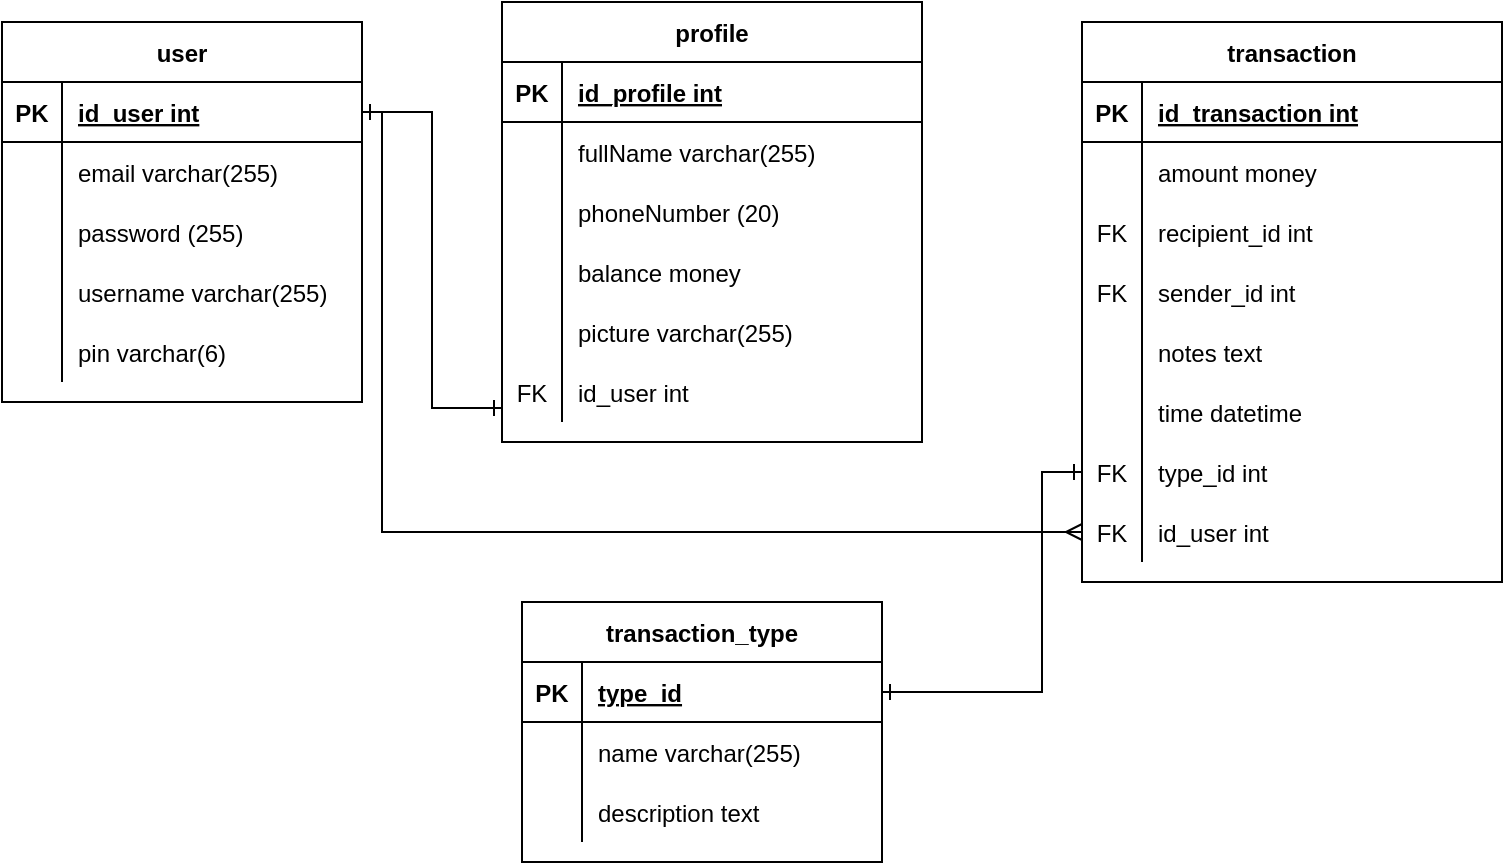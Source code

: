 <mxfile version="20.0.3" type="device"><diagram id="qC_JnfVyUMF0TdlM4Sqn" name="Page-1"><mxGraphModel dx="1695" dy="482" grid="1" gridSize="10" guides="1" tooltips="1" connect="1" arrows="1" fold="1" page="1" pageScale="1" pageWidth="827" pageHeight="1169" math="0" shadow="0"><root><mxCell id="0"/><mxCell id="1" parent="0"/><mxCell id="MFpwhaqTwPsRYEljuMsT-1" value="user" style="shape=table;startSize=30;container=1;collapsible=1;childLayout=tableLayout;fixedRows=1;rowLines=0;fontStyle=1;align=center;resizeLast=1;" parent="1" vertex="1"><mxGeometry x="-280" y="130" width="180" height="190" as="geometry"/></mxCell><mxCell id="MFpwhaqTwPsRYEljuMsT-2" value="" style="shape=tableRow;horizontal=0;startSize=0;swimlaneHead=0;swimlaneBody=0;fillColor=none;collapsible=0;dropTarget=0;points=[[0,0.5],[1,0.5]];portConstraint=eastwest;top=0;left=0;right=0;bottom=1;" parent="MFpwhaqTwPsRYEljuMsT-1" vertex="1"><mxGeometry y="30" width="180" height="30" as="geometry"/></mxCell><mxCell id="MFpwhaqTwPsRYEljuMsT-3" value="PK" style="shape=partialRectangle;connectable=0;fillColor=none;top=0;left=0;bottom=0;right=0;fontStyle=1;overflow=hidden;" parent="MFpwhaqTwPsRYEljuMsT-2" vertex="1"><mxGeometry width="30" height="30" as="geometry"><mxRectangle width="30" height="30" as="alternateBounds"/></mxGeometry></mxCell><mxCell id="MFpwhaqTwPsRYEljuMsT-4" value="id_user int" style="shape=partialRectangle;connectable=0;fillColor=none;top=0;left=0;bottom=0;right=0;align=left;spacingLeft=6;fontStyle=5;overflow=hidden;" parent="MFpwhaqTwPsRYEljuMsT-2" vertex="1"><mxGeometry x="30" width="150" height="30" as="geometry"><mxRectangle width="150" height="30" as="alternateBounds"/></mxGeometry></mxCell><mxCell id="MFpwhaqTwPsRYEljuMsT-5" value="" style="shape=tableRow;horizontal=0;startSize=0;swimlaneHead=0;swimlaneBody=0;fillColor=none;collapsible=0;dropTarget=0;points=[[0,0.5],[1,0.5]];portConstraint=eastwest;top=0;left=0;right=0;bottom=0;" parent="MFpwhaqTwPsRYEljuMsT-1" vertex="1"><mxGeometry y="60" width="180" height="30" as="geometry"/></mxCell><mxCell id="MFpwhaqTwPsRYEljuMsT-6" value="" style="shape=partialRectangle;connectable=0;fillColor=none;top=0;left=0;bottom=0;right=0;editable=1;overflow=hidden;" parent="MFpwhaqTwPsRYEljuMsT-5" vertex="1"><mxGeometry width="30" height="30" as="geometry"><mxRectangle width="30" height="30" as="alternateBounds"/></mxGeometry></mxCell><mxCell id="MFpwhaqTwPsRYEljuMsT-7" value="email varchar(255)" style="shape=partialRectangle;connectable=0;fillColor=none;top=0;left=0;bottom=0;right=0;align=left;spacingLeft=6;overflow=hidden;" parent="MFpwhaqTwPsRYEljuMsT-5" vertex="1"><mxGeometry x="30" width="150" height="30" as="geometry"><mxRectangle width="150" height="30" as="alternateBounds"/></mxGeometry></mxCell><mxCell id="MFpwhaqTwPsRYEljuMsT-8" value="" style="shape=tableRow;horizontal=0;startSize=0;swimlaneHead=0;swimlaneBody=0;fillColor=none;collapsible=0;dropTarget=0;points=[[0,0.5],[1,0.5]];portConstraint=eastwest;top=0;left=0;right=0;bottom=0;" parent="MFpwhaqTwPsRYEljuMsT-1" vertex="1"><mxGeometry y="90" width="180" height="30" as="geometry"/></mxCell><mxCell id="MFpwhaqTwPsRYEljuMsT-9" value="" style="shape=partialRectangle;connectable=0;fillColor=none;top=0;left=0;bottom=0;right=0;editable=1;overflow=hidden;" parent="MFpwhaqTwPsRYEljuMsT-8" vertex="1"><mxGeometry width="30" height="30" as="geometry"><mxRectangle width="30" height="30" as="alternateBounds"/></mxGeometry></mxCell><mxCell id="MFpwhaqTwPsRYEljuMsT-10" value="password (255)" style="shape=partialRectangle;connectable=0;fillColor=none;top=0;left=0;bottom=0;right=0;align=left;spacingLeft=6;overflow=hidden;" parent="MFpwhaqTwPsRYEljuMsT-8" vertex="1"><mxGeometry x="30" width="150" height="30" as="geometry"><mxRectangle width="150" height="30" as="alternateBounds"/></mxGeometry></mxCell><mxCell id="MFpwhaqTwPsRYEljuMsT-11" value="" style="shape=tableRow;horizontal=0;startSize=0;swimlaneHead=0;swimlaneBody=0;fillColor=none;collapsible=0;dropTarget=0;points=[[0,0.5],[1,0.5]];portConstraint=eastwest;top=0;left=0;right=0;bottom=0;" parent="MFpwhaqTwPsRYEljuMsT-1" vertex="1"><mxGeometry y="120" width="180" height="30" as="geometry"/></mxCell><mxCell id="MFpwhaqTwPsRYEljuMsT-12" value="" style="shape=partialRectangle;connectable=0;fillColor=none;top=0;left=0;bottom=0;right=0;editable=1;overflow=hidden;" parent="MFpwhaqTwPsRYEljuMsT-11" vertex="1"><mxGeometry width="30" height="30" as="geometry"><mxRectangle width="30" height="30" as="alternateBounds"/></mxGeometry></mxCell><mxCell id="MFpwhaqTwPsRYEljuMsT-13" value="username varchar(255)" style="shape=partialRectangle;connectable=0;fillColor=none;top=0;left=0;bottom=0;right=0;align=left;spacingLeft=6;overflow=hidden;" parent="MFpwhaqTwPsRYEljuMsT-11" vertex="1"><mxGeometry x="30" width="150" height="30" as="geometry"><mxRectangle width="150" height="30" as="alternateBounds"/></mxGeometry></mxCell><mxCell id="MFpwhaqTwPsRYEljuMsT-14" value="" style="shape=tableRow;horizontal=0;startSize=0;swimlaneHead=0;swimlaneBody=0;fillColor=none;collapsible=0;dropTarget=0;points=[[0,0.5],[1,0.5]];portConstraint=eastwest;top=0;left=0;right=0;bottom=0;" parent="MFpwhaqTwPsRYEljuMsT-1" vertex="1"><mxGeometry y="150" width="180" height="30" as="geometry"/></mxCell><mxCell id="MFpwhaqTwPsRYEljuMsT-15" value="" style="shape=partialRectangle;connectable=0;fillColor=none;top=0;left=0;bottom=0;right=0;editable=1;overflow=hidden;" parent="MFpwhaqTwPsRYEljuMsT-14" vertex="1"><mxGeometry width="30" height="30" as="geometry"><mxRectangle width="30" height="30" as="alternateBounds"/></mxGeometry></mxCell><mxCell id="MFpwhaqTwPsRYEljuMsT-16" value="pin varchar(6)" style="shape=partialRectangle;connectable=0;fillColor=none;top=0;left=0;bottom=0;right=0;align=left;spacingLeft=6;overflow=hidden;" parent="MFpwhaqTwPsRYEljuMsT-14" vertex="1"><mxGeometry x="30" width="150" height="30" as="geometry"><mxRectangle width="150" height="30" as="alternateBounds"/></mxGeometry></mxCell><mxCell id="MFpwhaqTwPsRYEljuMsT-17" value="profile" style="shape=table;startSize=30;container=1;collapsible=1;childLayout=tableLayout;fixedRows=1;rowLines=0;fontStyle=1;align=center;resizeLast=1;" parent="1" vertex="1"><mxGeometry x="-30" y="120" width="210" height="220" as="geometry"/></mxCell><mxCell id="MFpwhaqTwPsRYEljuMsT-18" value="" style="shape=tableRow;horizontal=0;startSize=0;swimlaneHead=0;swimlaneBody=0;fillColor=none;collapsible=0;dropTarget=0;points=[[0,0.5],[1,0.5]];portConstraint=eastwest;top=0;left=0;right=0;bottom=1;" parent="MFpwhaqTwPsRYEljuMsT-17" vertex="1"><mxGeometry y="30" width="210" height="30" as="geometry"/></mxCell><mxCell id="MFpwhaqTwPsRYEljuMsT-19" value="PK" style="shape=partialRectangle;connectable=0;fillColor=none;top=0;left=0;bottom=0;right=0;fontStyle=1;overflow=hidden;" parent="MFpwhaqTwPsRYEljuMsT-18" vertex="1"><mxGeometry width="30" height="30" as="geometry"><mxRectangle width="30" height="30" as="alternateBounds"/></mxGeometry></mxCell><mxCell id="MFpwhaqTwPsRYEljuMsT-20" value="id_profile int" style="shape=partialRectangle;connectable=0;fillColor=none;top=0;left=0;bottom=0;right=0;align=left;spacingLeft=6;fontStyle=5;overflow=hidden;" parent="MFpwhaqTwPsRYEljuMsT-18" vertex="1"><mxGeometry x="30" width="180" height="30" as="geometry"><mxRectangle width="180" height="30" as="alternateBounds"/></mxGeometry></mxCell><mxCell id="MFpwhaqTwPsRYEljuMsT-21" value="" style="shape=tableRow;horizontal=0;startSize=0;swimlaneHead=0;swimlaneBody=0;fillColor=none;collapsible=0;dropTarget=0;points=[[0,0.5],[1,0.5]];portConstraint=eastwest;top=0;left=0;right=0;bottom=0;" parent="MFpwhaqTwPsRYEljuMsT-17" vertex="1"><mxGeometry y="60" width="210" height="30" as="geometry"/></mxCell><mxCell id="MFpwhaqTwPsRYEljuMsT-22" value="" style="shape=partialRectangle;connectable=0;fillColor=none;top=0;left=0;bottom=0;right=0;editable=1;overflow=hidden;" parent="MFpwhaqTwPsRYEljuMsT-21" vertex="1"><mxGeometry width="30" height="30" as="geometry"><mxRectangle width="30" height="30" as="alternateBounds"/></mxGeometry></mxCell><mxCell id="MFpwhaqTwPsRYEljuMsT-23" value="fullName varchar(255)" style="shape=partialRectangle;connectable=0;fillColor=none;top=0;left=0;bottom=0;right=0;align=left;spacingLeft=6;overflow=hidden;" parent="MFpwhaqTwPsRYEljuMsT-21" vertex="1"><mxGeometry x="30" width="180" height="30" as="geometry"><mxRectangle width="180" height="30" as="alternateBounds"/></mxGeometry></mxCell><mxCell id="MFpwhaqTwPsRYEljuMsT-24" value="" style="shape=tableRow;horizontal=0;startSize=0;swimlaneHead=0;swimlaneBody=0;fillColor=none;collapsible=0;dropTarget=0;points=[[0,0.5],[1,0.5]];portConstraint=eastwest;top=0;left=0;right=0;bottom=0;" parent="MFpwhaqTwPsRYEljuMsT-17" vertex="1"><mxGeometry y="90" width="210" height="30" as="geometry"/></mxCell><mxCell id="MFpwhaqTwPsRYEljuMsT-25" value="" style="shape=partialRectangle;connectable=0;fillColor=none;top=0;left=0;bottom=0;right=0;editable=1;overflow=hidden;" parent="MFpwhaqTwPsRYEljuMsT-24" vertex="1"><mxGeometry width="30" height="30" as="geometry"><mxRectangle width="30" height="30" as="alternateBounds"/></mxGeometry></mxCell><mxCell id="MFpwhaqTwPsRYEljuMsT-26" value="phoneNumber (20)" style="shape=partialRectangle;connectable=0;fillColor=none;top=0;left=0;bottom=0;right=0;align=left;spacingLeft=6;overflow=hidden;" parent="MFpwhaqTwPsRYEljuMsT-24" vertex="1"><mxGeometry x="30" width="180" height="30" as="geometry"><mxRectangle width="180" height="30" as="alternateBounds"/></mxGeometry></mxCell><mxCell id="MFpwhaqTwPsRYEljuMsT-27" value="" style="shape=tableRow;horizontal=0;startSize=0;swimlaneHead=0;swimlaneBody=0;fillColor=none;collapsible=0;dropTarget=0;points=[[0,0.5],[1,0.5]];portConstraint=eastwest;top=0;left=0;right=0;bottom=0;" parent="MFpwhaqTwPsRYEljuMsT-17" vertex="1"><mxGeometry y="120" width="210" height="30" as="geometry"/></mxCell><mxCell id="MFpwhaqTwPsRYEljuMsT-28" value="" style="shape=partialRectangle;connectable=0;fillColor=none;top=0;left=0;bottom=0;right=0;editable=1;overflow=hidden;" parent="MFpwhaqTwPsRYEljuMsT-27" vertex="1"><mxGeometry width="30" height="30" as="geometry"><mxRectangle width="30" height="30" as="alternateBounds"/></mxGeometry></mxCell><mxCell id="MFpwhaqTwPsRYEljuMsT-29" value="balance money" style="shape=partialRectangle;connectable=0;fillColor=none;top=0;left=0;bottom=0;right=0;align=left;spacingLeft=6;overflow=hidden;" parent="MFpwhaqTwPsRYEljuMsT-27" vertex="1"><mxGeometry x="30" width="180" height="30" as="geometry"><mxRectangle width="180" height="30" as="alternateBounds"/></mxGeometry></mxCell><mxCell id="MFpwhaqTwPsRYEljuMsT-30" value="" style="shape=tableRow;horizontal=0;startSize=0;swimlaneHead=0;swimlaneBody=0;fillColor=none;collapsible=0;dropTarget=0;points=[[0,0.5],[1,0.5]];portConstraint=eastwest;top=0;left=0;right=0;bottom=0;" parent="MFpwhaqTwPsRYEljuMsT-17" vertex="1"><mxGeometry y="150" width="210" height="30" as="geometry"/></mxCell><mxCell id="MFpwhaqTwPsRYEljuMsT-31" value="" style="shape=partialRectangle;connectable=0;fillColor=none;top=0;left=0;bottom=0;right=0;editable=1;overflow=hidden;" parent="MFpwhaqTwPsRYEljuMsT-30" vertex="1"><mxGeometry width="30" height="30" as="geometry"><mxRectangle width="30" height="30" as="alternateBounds"/></mxGeometry></mxCell><mxCell id="MFpwhaqTwPsRYEljuMsT-32" value="picture varchar(255)" style="shape=partialRectangle;connectable=0;fillColor=none;top=0;left=0;bottom=0;right=0;align=left;spacingLeft=6;overflow=hidden;" parent="MFpwhaqTwPsRYEljuMsT-30" vertex="1"><mxGeometry x="30" width="180" height="30" as="geometry"><mxRectangle width="180" height="30" as="alternateBounds"/></mxGeometry></mxCell><mxCell id="MFpwhaqTwPsRYEljuMsT-58" value="" style="shape=tableRow;horizontal=0;startSize=0;swimlaneHead=0;swimlaneBody=0;fillColor=none;collapsible=0;dropTarget=0;points=[[0,0.5],[1,0.5]];portConstraint=eastwest;top=0;left=0;right=0;bottom=0;" parent="MFpwhaqTwPsRYEljuMsT-17" vertex="1"><mxGeometry y="180" width="210" height="30" as="geometry"/></mxCell><mxCell id="MFpwhaqTwPsRYEljuMsT-59" value="FK" style="shape=partialRectangle;connectable=0;fillColor=none;top=0;left=0;bottom=0;right=0;editable=1;overflow=hidden;" parent="MFpwhaqTwPsRYEljuMsT-58" vertex="1"><mxGeometry width="30" height="30" as="geometry"><mxRectangle width="30" height="30" as="alternateBounds"/></mxGeometry></mxCell><mxCell id="MFpwhaqTwPsRYEljuMsT-60" value="id_user int" style="shape=partialRectangle;connectable=0;fillColor=none;top=0;left=0;bottom=0;right=0;align=left;spacingLeft=6;overflow=hidden;" parent="MFpwhaqTwPsRYEljuMsT-58" vertex="1"><mxGeometry x="30" width="180" height="30" as="geometry"><mxRectangle width="180" height="30" as="alternateBounds"/></mxGeometry></mxCell><mxCell id="MFpwhaqTwPsRYEljuMsT-33" value="transaction" style="shape=table;startSize=30;container=1;collapsible=1;childLayout=tableLayout;fixedRows=1;rowLines=0;fontStyle=1;align=center;resizeLast=1;" parent="1" vertex="1"><mxGeometry x="260" y="130" width="210" height="280" as="geometry"/></mxCell><mxCell id="MFpwhaqTwPsRYEljuMsT-34" value="" style="shape=tableRow;horizontal=0;startSize=0;swimlaneHead=0;swimlaneBody=0;fillColor=none;collapsible=0;dropTarget=0;points=[[0,0.5],[1,0.5]];portConstraint=eastwest;top=0;left=0;right=0;bottom=1;" parent="MFpwhaqTwPsRYEljuMsT-33" vertex="1"><mxGeometry y="30" width="210" height="30" as="geometry"/></mxCell><mxCell id="MFpwhaqTwPsRYEljuMsT-35" value="PK" style="shape=partialRectangle;connectable=0;fillColor=none;top=0;left=0;bottom=0;right=0;fontStyle=1;overflow=hidden;" parent="MFpwhaqTwPsRYEljuMsT-34" vertex="1"><mxGeometry width="30" height="30" as="geometry"><mxRectangle width="30" height="30" as="alternateBounds"/></mxGeometry></mxCell><mxCell id="MFpwhaqTwPsRYEljuMsT-36" value="id_transaction int" style="shape=partialRectangle;connectable=0;fillColor=none;top=0;left=0;bottom=0;right=0;align=left;spacingLeft=6;fontStyle=5;overflow=hidden;" parent="MFpwhaqTwPsRYEljuMsT-34" vertex="1"><mxGeometry x="30" width="180" height="30" as="geometry"><mxRectangle width="180" height="30" as="alternateBounds"/></mxGeometry></mxCell><mxCell id="MFpwhaqTwPsRYEljuMsT-37" value="" style="shape=tableRow;horizontal=0;startSize=0;swimlaneHead=0;swimlaneBody=0;fillColor=none;collapsible=0;dropTarget=0;points=[[0,0.5],[1,0.5]];portConstraint=eastwest;top=0;left=0;right=0;bottom=0;" parent="MFpwhaqTwPsRYEljuMsT-33" vertex="1"><mxGeometry y="60" width="210" height="30" as="geometry"/></mxCell><mxCell id="MFpwhaqTwPsRYEljuMsT-38" value="" style="shape=partialRectangle;connectable=0;fillColor=none;top=0;left=0;bottom=0;right=0;editable=1;overflow=hidden;" parent="MFpwhaqTwPsRYEljuMsT-37" vertex="1"><mxGeometry width="30" height="30" as="geometry"><mxRectangle width="30" height="30" as="alternateBounds"/></mxGeometry></mxCell><mxCell id="MFpwhaqTwPsRYEljuMsT-39" value="amount money" style="shape=partialRectangle;connectable=0;fillColor=none;top=0;left=0;bottom=0;right=0;align=left;spacingLeft=6;overflow=hidden;" parent="MFpwhaqTwPsRYEljuMsT-37" vertex="1"><mxGeometry x="30" width="180" height="30" as="geometry"><mxRectangle width="180" height="30" as="alternateBounds"/></mxGeometry></mxCell><mxCell id="MFpwhaqTwPsRYEljuMsT-40" value="" style="shape=tableRow;horizontal=0;startSize=0;swimlaneHead=0;swimlaneBody=0;fillColor=none;collapsible=0;dropTarget=0;points=[[0,0.5],[1,0.5]];portConstraint=eastwest;top=0;left=0;right=0;bottom=0;" parent="MFpwhaqTwPsRYEljuMsT-33" vertex="1"><mxGeometry y="90" width="210" height="30" as="geometry"/></mxCell><mxCell id="MFpwhaqTwPsRYEljuMsT-41" value="FK" style="shape=partialRectangle;connectable=0;fillColor=none;top=0;left=0;bottom=0;right=0;editable=1;overflow=hidden;" parent="MFpwhaqTwPsRYEljuMsT-40" vertex="1"><mxGeometry width="30" height="30" as="geometry"><mxRectangle width="30" height="30" as="alternateBounds"/></mxGeometry></mxCell><mxCell id="MFpwhaqTwPsRYEljuMsT-42" value="recipient_id int" style="shape=partialRectangle;connectable=0;fillColor=none;top=0;left=0;bottom=0;right=0;align=left;spacingLeft=6;overflow=hidden;" parent="MFpwhaqTwPsRYEljuMsT-40" vertex="1"><mxGeometry x="30" width="180" height="30" as="geometry"><mxRectangle width="180" height="30" as="alternateBounds"/></mxGeometry></mxCell><mxCell id="MFpwhaqTwPsRYEljuMsT-43" value="" style="shape=tableRow;horizontal=0;startSize=0;swimlaneHead=0;swimlaneBody=0;fillColor=none;collapsible=0;dropTarget=0;points=[[0,0.5],[1,0.5]];portConstraint=eastwest;top=0;left=0;right=0;bottom=0;" parent="MFpwhaqTwPsRYEljuMsT-33" vertex="1"><mxGeometry y="120" width="210" height="30" as="geometry"/></mxCell><mxCell id="MFpwhaqTwPsRYEljuMsT-44" value="FK" style="shape=partialRectangle;connectable=0;fillColor=none;top=0;left=0;bottom=0;right=0;editable=1;overflow=hidden;" parent="MFpwhaqTwPsRYEljuMsT-43" vertex="1"><mxGeometry width="30" height="30" as="geometry"><mxRectangle width="30" height="30" as="alternateBounds"/></mxGeometry></mxCell><mxCell id="MFpwhaqTwPsRYEljuMsT-45" value="sender_id int" style="shape=partialRectangle;connectable=0;fillColor=none;top=0;left=0;bottom=0;right=0;align=left;spacingLeft=6;overflow=hidden;" parent="MFpwhaqTwPsRYEljuMsT-43" vertex="1"><mxGeometry x="30" width="180" height="30" as="geometry"><mxRectangle width="180" height="30" as="alternateBounds"/></mxGeometry></mxCell><mxCell id="MFpwhaqTwPsRYEljuMsT-46" value="" style="shape=tableRow;horizontal=0;startSize=0;swimlaneHead=0;swimlaneBody=0;fillColor=none;collapsible=0;dropTarget=0;points=[[0,0.5],[1,0.5]];portConstraint=eastwest;top=0;left=0;right=0;bottom=0;" parent="MFpwhaqTwPsRYEljuMsT-33" vertex="1"><mxGeometry y="150" width="210" height="30" as="geometry"/></mxCell><mxCell id="MFpwhaqTwPsRYEljuMsT-47" value="" style="shape=partialRectangle;connectable=0;fillColor=none;top=0;left=0;bottom=0;right=0;editable=1;overflow=hidden;" parent="MFpwhaqTwPsRYEljuMsT-46" vertex="1"><mxGeometry width="30" height="30" as="geometry"><mxRectangle width="30" height="30" as="alternateBounds"/></mxGeometry></mxCell><mxCell id="MFpwhaqTwPsRYEljuMsT-48" value="notes text" style="shape=partialRectangle;connectable=0;fillColor=none;top=0;left=0;bottom=0;right=0;align=left;spacingLeft=6;overflow=hidden;" parent="MFpwhaqTwPsRYEljuMsT-46" vertex="1"><mxGeometry x="30" width="180" height="30" as="geometry"><mxRectangle width="180" height="30" as="alternateBounds"/></mxGeometry></mxCell><mxCell id="MFpwhaqTwPsRYEljuMsT-49" value="" style="shape=tableRow;horizontal=0;startSize=0;swimlaneHead=0;swimlaneBody=0;fillColor=none;collapsible=0;dropTarget=0;points=[[0,0.5],[1,0.5]];portConstraint=eastwest;top=0;left=0;right=0;bottom=0;" parent="MFpwhaqTwPsRYEljuMsT-33" vertex="1"><mxGeometry y="180" width="210" height="30" as="geometry"/></mxCell><mxCell id="MFpwhaqTwPsRYEljuMsT-50" value="" style="shape=partialRectangle;connectable=0;fillColor=none;top=0;left=0;bottom=0;right=0;editable=1;overflow=hidden;" parent="MFpwhaqTwPsRYEljuMsT-49" vertex="1"><mxGeometry width="30" height="30" as="geometry"><mxRectangle width="30" height="30" as="alternateBounds"/></mxGeometry></mxCell><mxCell id="MFpwhaqTwPsRYEljuMsT-51" value="time datetime" style="shape=partialRectangle;connectable=0;fillColor=none;top=0;left=0;bottom=0;right=0;align=left;spacingLeft=6;overflow=hidden;" parent="MFpwhaqTwPsRYEljuMsT-49" vertex="1"><mxGeometry x="30" width="180" height="30" as="geometry"><mxRectangle width="180" height="30" as="alternateBounds"/></mxGeometry></mxCell><mxCell id="MFpwhaqTwPsRYEljuMsT-52" value="" style="shape=tableRow;horizontal=0;startSize=0;swimlaneHead=0;swimlaneBody=0;fillColor=none;collapsible=0;dropTarget=0;points=[[0,0.5],[1,0.5]];portConstraint=eastwest;top=0;left=0;right=0;bottom=0;" parent="MFpwhaqTwPsRYEljuMsT-33" vertex="1"><mxGeometry y="210" width="210" height="30" as="geometry"/></mxCell><mxCell id="MFpwhaqTwPsRYEljuMsT-53" value="FK" style="shape=partialRectangle;connectable=0;fillColor=none;top=0;left=0;bottom=0;right=0;editable=1;overflow=hidden;" parent="MFpwhaqTwPsRYEljuMsT-52" vertex="1"><mxGeometry width="30" height="30" as="geometry"><mxRectangle width="30" height="30" as="alternateBounds"/></mxGeometry></mxCell><mxCell id="MFpwhaqTwPsRYEljuMsT-54" value="type_id int" style="shape=partialRectangle;connectable=0;fillColor=none;top=0;left=0;bottom=0;right=0;align=left;spacingLeft=6;overflow=hidden;" parent="MFpwhaqTwPsRYEljuMsT-52" vertex="1"><mxGeometry x="30" width="180" height="30" as="geometry"><mxRectangle width="180" height="30" as="alternateBounds"/></mxGeometry></mxCell><mxCell id="MFpwhaqTwPsRYEljuMsT-55" value="" style="shape=tableRow;horizontal=0;startSize=0;swimlaneHead=0;swimlaneBody=0;fillColor=none;collapsible=0;dropTarget=0;points=[[0,0.5],[1,0.5]];portConstraint=eastwest;top=0;left=0;right=0;bottom=0;" parent="MFpwhaqTwPsRYEljuMsT-33" vertex="1"><mxGeometry y="240" width="210" height="30" as="geometry"/></mxCell><mxCell id="MFpwhaqTwPsRYEljuMsT-56" value="FK" style="shape=partialRectangle;connectable=0;fillColor=none;top=0;left=0;bottom=0;right=0;editable=1;overflow=hidden;" parent="MFpwhaqTwPsRYEljuMsT-55" vertex="1"><mxGeometry width="30" height="30" as="geometry"><mxRectangle width="30" height="30" as="alternateBounds"/></mxGeometry></mxCell><mxCell id="MFpwhaqTwPsRYEljuMsT-57" value="id_user int" style="shape=partialRectangle;connectable=0;fillColor=none;top=0;left=0;bottom=0;right=0;align=left;spacingLeft=6;overflow=hidden;" parent="MFpwhaqTwPsRYEljuMsT-55" vertex="1"><mxGeometry x="30" width="180" height="30" as="geometry"><mxRectangle width="180" height="30" as="alternateBounds"/></mxGeometry></mxCell><mxCell id="MFpwhaqTwPsRYEljuMsT-61" value="transaction_type" style="shape=table;startSize=30;container=1;collapsible=1;childLayout=tableLayout;fixedRows=1;rowLines=0;fontStyle=1;align=center;resizeLast=1;" parent="1" vertex="1"><mxGeometry x="-20" y="420" width="180" height="130" as="geometry"/></mxCell><mxCell id="MFpwhaqTwPsRYEljuMsT-62" value="" style="shape=tableRow;horizontal=0;startSize=0;swimlaneHead=0;swimlaneBody=0;fillColor=none;collapsible=0;dropTarget=0;points=[[0,0.5],[1,0.5]];portConstraint=eastwest;top=0;left=0;right=0;bottom=1;" parent="MFpwhaqTwPsRYEljuMsT-61" vertex="1"><mxGeometry y="30" width="180" height="30" as="geometry"/></mxCell><mxCell id="MFpwhaqTwPsRYEljuMsT-63" value="PK" style="shape=partialRectangle;connectable=0;fillColor=none;top=0;left=0;bottom=0;right=0;fontStyle=1;overflow=hidden;" parent="MFpwhaqTwPsRYEljuMsT-62" vertex="1"><mxGeometry width="30" height="30" as="geometry"><mxRectangle width="30" height="30" as="alternateBounds"/></mxGeometry></mxCell><mxCell id="MFpwhaqTwPsRYEljuMsT-64" value="type_id" style="shape=partialRectangle;connectable=0;fillColor=none;top=0;left=0;bottom=0;right=0;align=left;spacingLeft=6;fontStyle=5;overflow=hidden;" parent="MFpwhaqTwPsRYEljuMsT-62" vertex="1"><mxGeometry x="30" width="150" height="30" as="geometry"><mxRectangle width="150" height="30" as="alternateBounds"/></mxGeometry></mxCell><mxCell id="MFpwhaqTwPsRYEljuMsT-65" value="" style="shape=tableRow;horizontal=0;startSize=0;swimlaneHead=0;swimlaneBody=0;fillColor=none;collapsible=0;dropTarget=0;points=[[0,0.5],[1,0.5]];portConstraint=eastwest;top=0;left=0;right=0;bottom=0;" parent="MFpwhaqTwPsRYEljuMsT-61" vertex="1"><mxGeometry y="60" width="180" height="30" as="geometry"/></mxCell><mxCell id="MFpwhaqTwPsRYEljuMsT-66" value="" style="shape=partialRectangle;connectable=0;fillColor=none;top=0;left=0;bottom=0;right=0;editable=1;overflow=hidden;" parent="MFpwhaqTwPsRYEljuMsT-65" vertex="1"><mxGeometry width="30" height="30" as="geometry"><mxRectangle width="30" height="30" as="alternateBounds"/></mxGeometry></mxCell><mxCell id="MFpwhaqTwPsRYEljuMsT-67" value="name varchar(255)" style="shape=partialRectangle;connectable=0;fillColor=none;top=0;left=0;bottom=0;right=0;align=left;spacingLeft=6;overflow=hidden;" parent="MFpwhaqTwPsRYEljuMsT-65" vertex="1"><mxGeometry x="30" width="150" height="30" as="geometry"><mxRectangle width="150" height="30" as="alternateBounds"/></mxGeometry></mxCell><mxCell id="MFpwhaqTwPsRYEljuMsT-68" value="" style="shape=tableRow;horizontal=0;startSize=0;swimlaneHead=0;swimlaneBody=0;fillColor=none;collapsible=0;dropTarget=0;points=[[0,0.5],[1,0.5]];portConstraint=eastwest;top=0;left=0;right=0;bottom=0;" parent="MFpwhaqTwPsRYEljuMsT-61" vertex="1"><mxGeometry y="90" width="180" height="30" as="geometry"/></mxCell><mxCell id="MFpwhaqTwPsRYEljuMsT-69" value="" style="shape=partialRectangle;connectable=0;fillColor=none;top=0;left=0;bottom=0;right=0;editable=1;overflow=hidden;" parent="MFpwhaqTwPsRYEljuMsT-68" vertex="1"><mxGeometry width="30" height="30" as="geometry"><mxRectangle width="30" height="30" as="alternateBounds"/></mxGeometry></mxCell><mxCell id="MFpwhaqTwPsRYEljuMsT-70" value="description text" style="shape=partialRectangle;connectable=0;fillColor=none;top=0;left=0;bottom=0;right=0;align=left;spacingLeft=6;overflow=hidden;" parent="MFpwhaqTwPsRYEljuMsT-68" vertex="1"><mxGeometry x="30" width="150" height="30" as="geometry"><mxRectangle width="150" height="30" as="alternateBounds"/></mxGeometry></mxCell><mxCell id="MFpwhaqTwPsRYEljuMsT-74" style="edgeStyle=orthogonalEdgeStyle;rounded=0;orthogonalLoop=1;jettySize=auto;html=1;startArrow=ERone;startFill=0;endArrow=ERone;endFill=0;exitX=1;exitY=0.5;exitDx=0;exitDy=0;" parent="1" source="MFpwhaqTwPsRYEljuMsT-62" target="MFpwhaqTwPsRYEljuMsT-52" edge="1"><mxGeometry relative="1" as="geometry"><Array as="points"><mxPoint x="240" y="465"/><mxPoint x="240" y="355"/></Array><mxPoint x="180" y="470" as="sourcePoint"/></mxGeometry></mxCell><mxCell id="MFpwhaqTwPsRYEljuMsT-76" style="edgeStyle=orthogonalEdgeStyle;rounded=0;orthogonalLoop=1;jettySize=auto;html=1;entryX=0;entryY=0.767;entryDx=0;entryDy=0;entryPerimeter=0;startArrow=ERone;startFill=0;endArrow=ERone;endFill=0;" parent="1" source="MFpwhaqTwPsRYEljuMsT-2" target="MFpwhaqTwPsRYEljuMsT-58" edge="1"><mxGeometry relative="1" as="geometry"/></mxCell><mxCell id="MFpwhaqTwPsRYEljuMsT-77" style="edgeStyle=orthogonalEdgeStyle;rounded=0;orthogonalLoop=1;jettySize=auto;html=1;entryX=0;entryY=0.5;entryDx=0;entryDy=0;startArrow=ERone;startFill=0;endArrow=ERmany;endFill=0;" parent="1" source="MFpwhaqTwPsRYEljuMsT-2" target="MFpwhaqTwPsRYEljuMsT-55" edge="1"><mxGeometry relative="1" as="geometry"><Array as="points"><mxPoint x="-90" y="175"/><mxPoint x="-90" y="385"/></Array></mxGeometry></mxCell></root></mxGraphModel></diagram></mxfile>